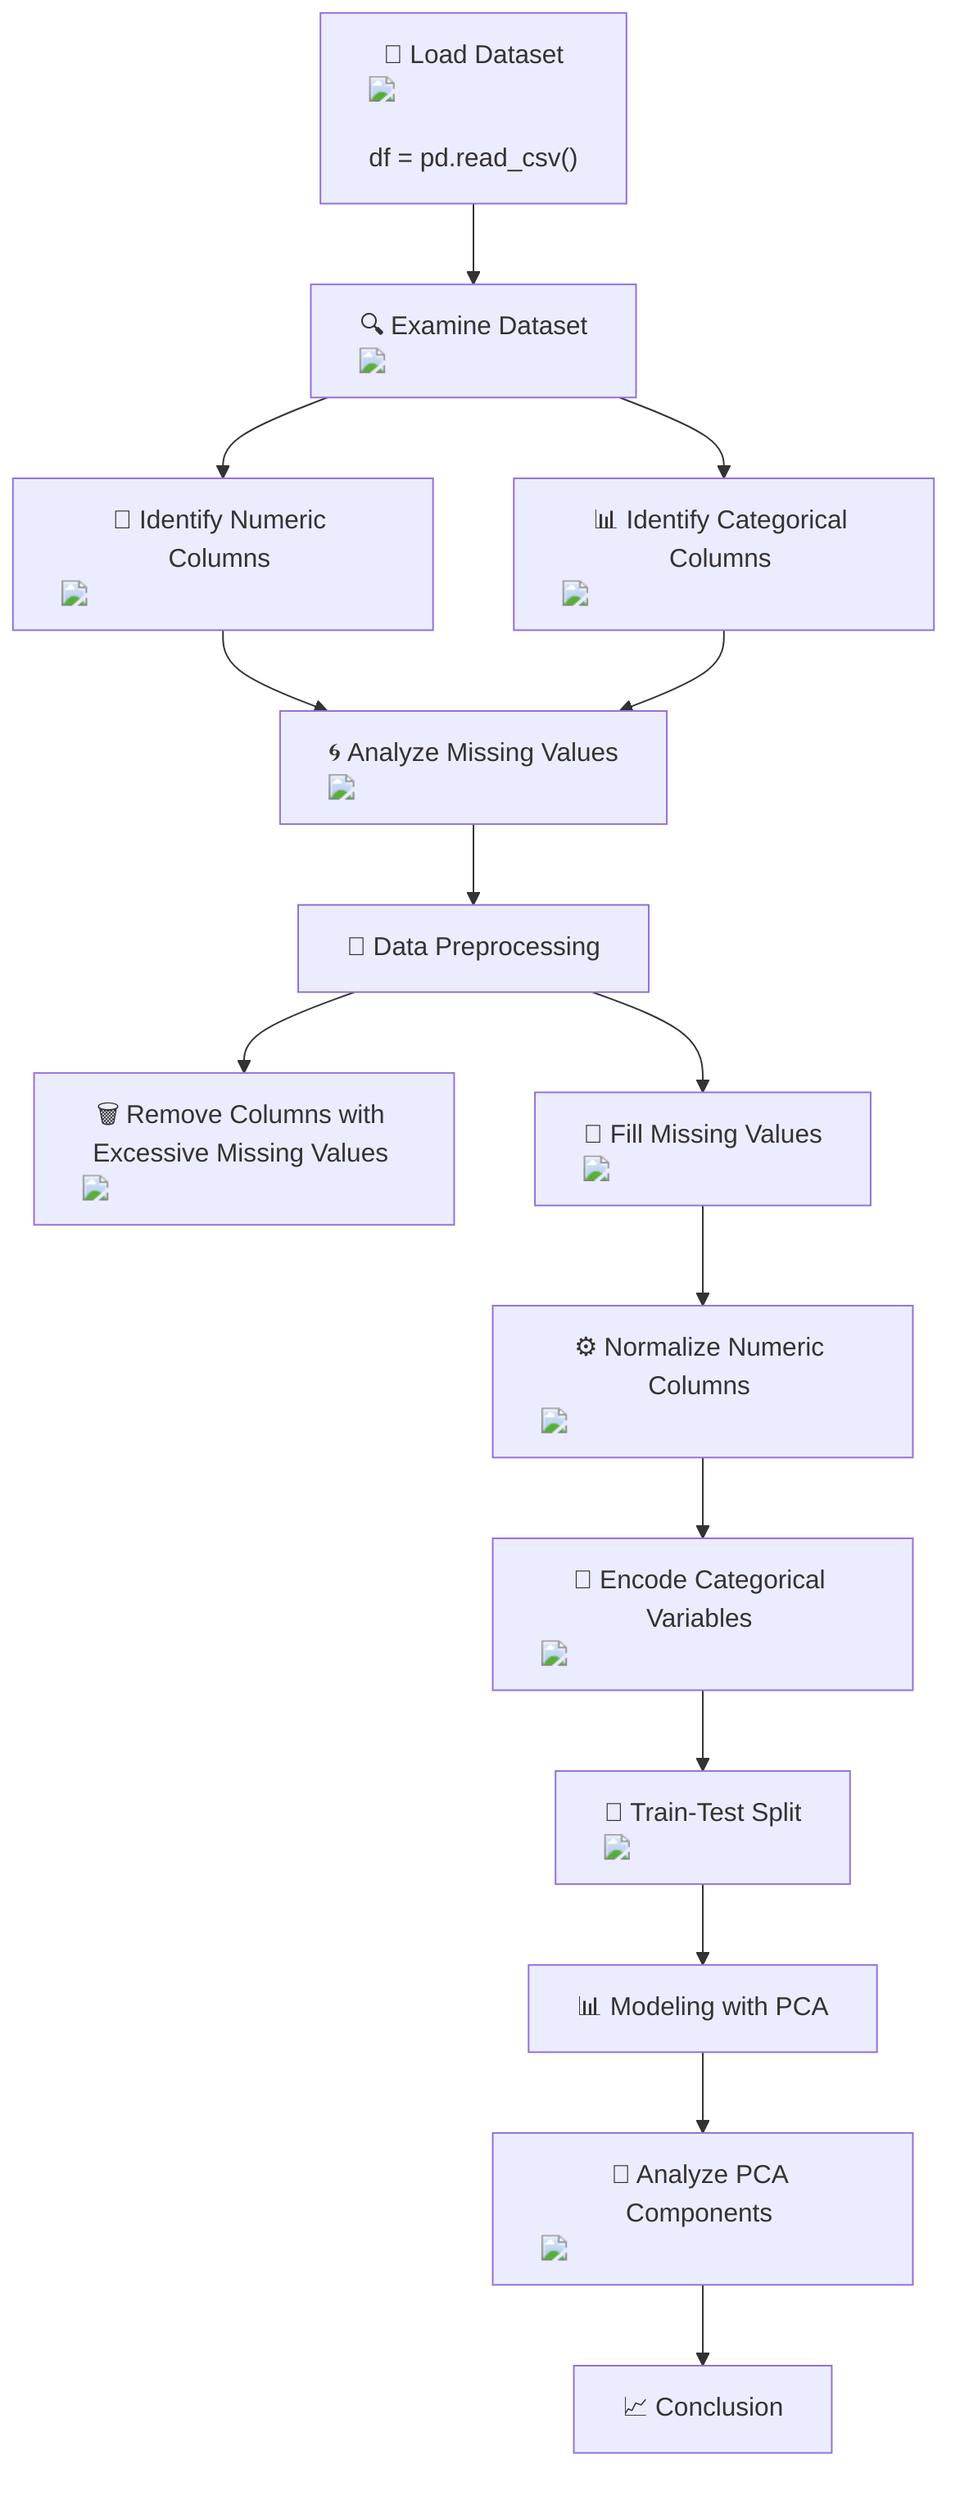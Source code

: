 flowchart TD
    A["📂 Load Dataset <img src='file.svg'/> <br/> df = pd.read_csv()"] --> B["🔍 Examine Dataset <img src='table.svg'/>"]
    B --> C["🔢 Identify Numeric Columns <img src='column_split.svg'/>"]
    B --> D["📊 Identify Categorical Columns <img src='column_split.svg'/>"]
    C --> E["🌀 Analyze Missing Values <img src='table.svg'/>"]
    D --> E
    E --> F["🧹 Data Preprocessing"]
    F --> G["🗑️ Remove Columns with Excessive Missing Values <img src='column_split.svg'/>"]
    F --> H["🔄 Fill Missing Values <img src='table.svg'/>"]
    H --> I["⚙️ Normalize Numeric Columns <img src='column_split.svg'/>"]
    I --> J["📶 Encode Categorical Variables <img src='column_split.svg'/>"]
    J --> K["🔄 Train-Test Split <img src='row_split.svg'/>"]
    K --> L["📊 Modeling with PCA"]
    L --> M["📱 Analyze PCA Components <img src='scatter_plot_template.svg'/>"]
    M --> N["📈 Conclusion"]